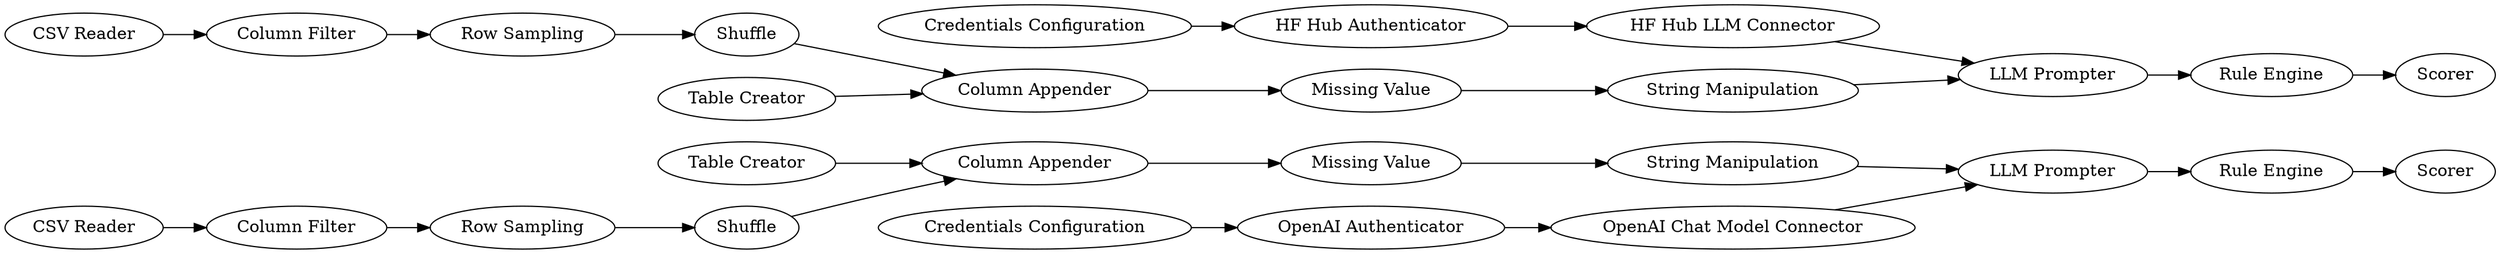 digraph {
	"-2212304012942370235_29" [label="Rule Engine"]
	"-2212304012942370235_23" [label="Table Creator"]
	"-2212304012942370235_11" [label="Credentials Configuration"]
	"-2212304012942370235_3" [label="OpenAI Authenticator"]
	"-2212304012942370235_27" [label="Credentials Configuration"]
	"147748549952208023_8" [label="Column Filter"]
	"-2212304012942370235_1" [label="CSV Reader"]
	"-2212304012942370235_28" [label="LLM Prompter"]
	"-2212304012942370235_19" [label="Column Appender"]
	"-2212304012942370235_30" [label=Scorer]
	"-4679322122476502157_12" [label=Shuffle]
	"-2212304012942370235_24" [label="Column Appender"]
	"-2212304012942370235_22" [label="String Manipulation"]
	"-2212304012942370235_7" [label="String Manipulation"]
	"-2212304012942370235_10" [label="HF Hub Authenticator"]
	"147748549952208023_12" [label=Shuffle]
	"-2212304012942370235_26" [label="CSV Reader"]
	"-2212304012942370235_5" [label="LLM Prompter"]
	"-2212304012942370235_14" [label="Rule Engine"]
	"-2212304012942370235_6" [label="OpenAI Chat Model Connector"]
	"-2212304012942370235_15" [label=Scorer]
	"-2212304012942370235_13" [label="HF Hub LLM Connector"]
	"-4679322122476502157_2" [label="Row Sampling"]
	"-2212304012942370235_20" [label="Missing Value"]
	"147748549952208023_2" [label="Row Sampling"]
	"-4679322122476502157_8" [label="Column Filter"]
	"-2212304012942370235_17" [label="Table Creator"]
	"-2212304012942370235_25" [label="Missing Value"]
	"-2212304012942370235_5" -> "-2212304012942370235_14"
	"-2212304012942370235_3" -> "-2212304012942370235_6"
	"-2212304012942370235_11" -> "-2212304012942370235_10"
	"-2212304012942370235_22" -> "-2212304012942370235_28"
	"-2212304012942370235_28" -> "-2212304012942370235_29"
	"-2212304012942370235_20" -> "-2212304012942370235_7"
	"147748549952208023_12" -> "-2212304012942370235_19"
	"-2212304012942370235_13" -> "-2212304012942370235_5"
	"-4679322122476502157_12" -> "-2212304012942370235_24"
	"-2212304012942370235_26" -> "-4679322122476502157_8"
	"-2212304012942370235_6" -> "-2212304012942370235_28"
	"-4679322122476502157_2" -> "-4679322122476502157_12"
	"-2212304012942370235_27" -> "-2212304012942370235_3"
	"-2212304012942370235_24" -> "-2212304012942370235_25"
	"-2212304012942370235_7" -> "-2212304012942370235_5"
	"147748549952208023_8" -> "147748549952208023_2"
	"-2212304012942370235_23" -> "-2212304012942370235_24"
	"-2212304012942370235_25" -> "-2212304012942370235_22"
	"-2212304012942370235_1" -> "147748549952208023_8"
	"-2212304012942370235_14" -> "-2212304012942370235_15"
	"-2212304012942370235_17" -> "-2212304012942370235_19"
	"-2212304012942370235_29" -> "-2212304012942370235_30"
	"-2212304012942370235_19" -> "-2212304012942370235_20"
	"-2212304012942370235_10" -> "-2212304012942370235_13"
	"-4679322122476502157_8" -> "-4679322122476502157_2"
	"147748549952208023_2" -> "147748549952208023_12"
	rankdir=LR
}
